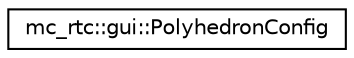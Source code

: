digraph "Graphical Class Hierarchy"
{
 // INTERACTIVE_SVG=YES
  edge [fontname="Helvetica",fontsize="10",labelfontname="Helvetica",labelfontsize="10"];
  node [fontname="Helvetica",fontsize="10",shape=record];
  rankdir="LR";
  Node0 [label="mc_rtc::gui::PolyhedronConfig",height=0.2,width=0.4,color="black", fillcolor="white", style="filled",URL="$structmc__rtc_1_1gui_1_1PolyhedronConfig.html"];
}
